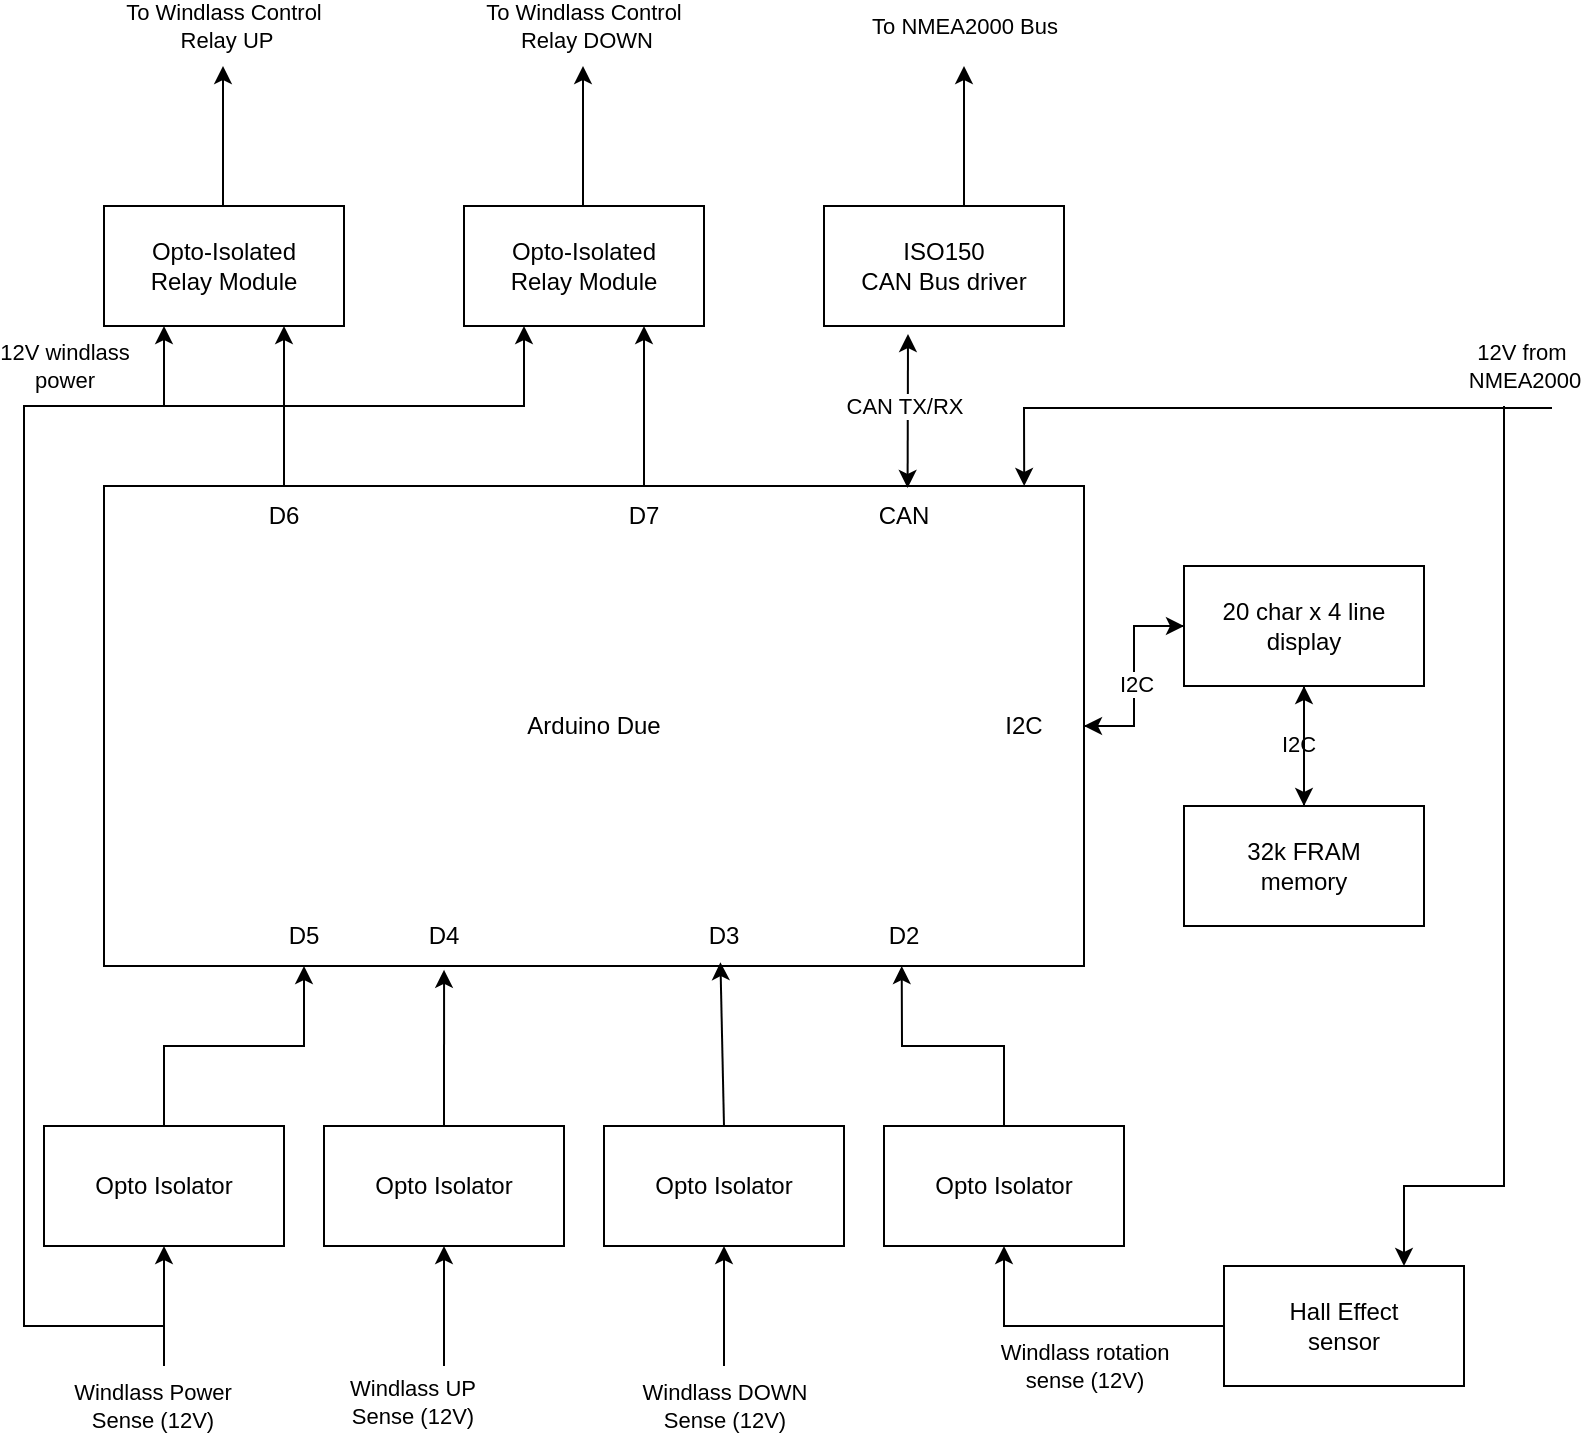 <mxfile version="26.0.2">
  <diagram name="Page-1" id="UGcDYSqkJTcHJ47VY47h">
    <mxGraphModel dx="2440" dy="1268" grid="1" gridSize="10" guides="1" tooltips="1" connect="1" arrows="1" fold="1" page="1" pageScale="1" pageWidth="827" pageHeight="1169" math="0" shadow="0">
      <root>
        <mxCell id="0" />
        <mxCell id="1" parent="0" />
        <mxCell id="lS47R74NGie7x5FfK5GM-34" value="" style="edgeStyle=orthogonalEdgeStyle;rounded=0;orthogonalLoop=1;jettySize=auto;html=1;" edge="1" parent="1" source="lS47R74NGie7x5FfK5GM-2" target="lS47R74NGie7x5FfK5GM-30">
          <mxGeometry relative="1" as="geometry" />
        </mxCell>
        <mxCell id="lS47R74NGie7x5FfK5GM-2" value="&lt;div&gt;Arduino Due&lt;/div&gt;" style="rounded=0;whiteSpace=wrap;html=1;" vertex="1" parent="1">
          <mxGeometry x="60" y="360" width="490" height="240" as="geometry" />
        </mxCell>
        <mxCell id="lS47R74NGie7x5FfK5GM-3" value="&lt;div&gt;ISO150&lt;br&gt;&lt;/div&gt;&lt;div&gt;CAN Bus driver&lt;/div&gt;" style="rounded=0;whiteSpace=wrap;html=1;" vertex="1" parent="1">
          <mxGeometry x="420" y="220" width="120" height="60" as="geometry" />
        </mxCell>
        <mxCell id="lS47R74NGie7x5FfK5GM-5" value="&lt;div&gt;Opto-Isolated&lt;/div&gt;&lt;div&gt;Relay Module&lt;br&gt;&lt;/div&gt;" style="rounded=0;whiteSpace=wrap;html=1;" vertex="1" parent="1">
          <mxGeometry x="240" y="220" width="120" height="60" as="geometry" />
        </mxCell>
        <mxCell id="lS47R74NGie7x5FfK5GM-6" value="&lt;div&gt;Opto-Isolated&lt;/div&gt;&lt;div&gt;Relay Module&lt;br&gt;&lt;/div&gt;" style="rounded=0;whiteSpace=wrap;html=1;" vertex="1" parent="1">
          <mxGeometry x="60" y="220" width="120" height="60" as="geometry" />
        </mxCell>
        <mxCell id="lS47R74NGie7x5FfK5GM-8" value="" style="endArrow=classic;html=1;rounded=0;" edge="1" parent="1">
          <mxGeometry width="50" height="50" relative="1" as="geometry">
            <mxPoint x="119.5" y="220" as="sourcePoint" />
            <mxPoint x="119.5" y="150" as="targetPoint" />
          </mxGeometry>
        </mxCell>
        <mxCell id="lS47R74NGie7x5FfK5GM-9" value="&lt;div&gt;To Windlass Control&amp;nbsp;&lt;/div&gt;&lt;div&gt;Relay UP &lt;/div&gt;" style="edgeLabel;html=1;align=center;verticalAlign=middle;resizable=0;points=[];" vertex="1" connectable="0" parent="lS47R74NGie7x5FfK5GM-8">
          <mxGeometry x="-0.143" y="-1" relative="1" as="geometry">
            <mxPoint y="-60" as="offset" />
          </mxGeometry>
        </mxCell>
        <mxCell id="lS47R74NGie7x5FfK5GM-11" value="" style="endArrow=classic;html=1;rounded=0;" edge="1" parent="1">
          <mxGeometry width="50" height="50" relative="1" as="geometry">
            <mxPoint x="299.5" y="220" as="sourcePoint" />
            <mxPoint x="299.5" y="150" as="targetPoint" />
          </mxGeometry>
        </mxCell>
        <mxCell id="lS47R74NGie7x5FfK5GM-12" value="&lt;div&gt;To Windlass Control&amp;nbsp;&lt;/div&gt;&lt;div&gt;Relay DOWN &lt;/div&gt;" style="edgeLabel;html=1;align=center;verticalAlign=middle;resizable=0;points=[];" vertex="1" connectable="0" parent="lS47R74NGie7x5FfK5GM-11">
          <mxGeometry x="-0.143" y="-1" relative="1" as="geometry">
            <mxPoint y="-60" as="offset" />
          </mxGeometry>
        </mxCell>
        <mxCell id="lS47R74NGie7x5FfK5GM-15" value="" style="endArrow=classic;html=1;rounded=0;" edge="1" parent="1">
          <mxGeometry width="50" height="50" relative="1" as="geometry">
            <mxPoint x="490" y="220" as="sourcePoint" />
            <mxPoint x="490" y="150" as="targetPoint" />
          </mxGeometry>
        </mxCell>
        <mxCell id="lS47R74NGie7x5FfK5GM-16" value="To NMEA2000 Bus" style="edgeLabel;html=1;align=center;verticalAlign=middle;resizable=0;points=[];" vertex="1" connectable="0" parent="lS47R74NGie7x5FfK5GM-15">
          <mxGeometry x="0.2" y="-3" relative="1" as="geometry">
            <mxPoint x="-3" y="-48" as="offset" />
          </mxGeometry>
        </mxCell>
        <mxCell id="lS47R74NGie7x5FfK5GM-17" value="&lt;div&gt;Opto Isolator&lt;/div&gt;" style="rounded=0;whiteSpace=wrap;html=1;" vertex="1" parent="1">
          <mxGeometry x="30" y="680" width="120" height="60" as="geometry" />
        </mxCell>
        <mxCell id="lS47R74NGie7x5FfK5GM-18" value="&lt;div&gt;Opto Isolator&lt;/div&gt;" style="rounded=0;whiteSpace=wrap;html=1;" vertex="1" parent="1">
          <mxGeometry x="170" y="680" width="120" height="60" as="geometry" />
        </mxCell>
        <mxCell id="lS47R74NGie7x5FfK5GM-19" value="&lt;div&gt;Opto Isolator&lt;/div&gt;" style="rounded=0;whiteSpace=wrap;html=1;" vertex="1" parent="1">
          <mxGeometry x="310" y="680" width="120" height="60" as="geometry" />
        </mxCell>
        <mxCell id="lS47R74NGie7x5FfK5GM-20" value="&lt;div&gt;Opto Isolator&lt;/div&gt;" style="rounded=0;whiteSpace=wrap;html=1;" vertex="1" parent="1">
          <mxGeometry x="450" y="680" width="120" height="60" as="geometry" />
        </mxCell>
        <mxCell id="lS47R74NGie7x5FfK5GM-22" value="" style="endArrow=classic;html=1;rounded=0;entryX=0.5;entryY=1;entryDx=0;entryDy=0;" edge="1" parent="1" target="lS47R74NGie7x5FfK5GM-17">
          <mxGeometry width="50" height="50" relative="1" as="geometry">
            <mxPoint x="90" y="800" as="sourcePoint" />
            <mxPoint x="130" y="760" as="targetPoint" />
          </mxGeometry>
        </mxCell>
        <mxCell id="lS47R74NGie7x5FfK5GM-23" value="&lt;div&gt;Windlass Power&lt;/div&gt;&lt;div&gt;Sense (12V)&lt;br&gt;&lt;/div&gt;" style="edgeLabel;html=1;align=center;verticalAlign=middle;resizable=0;points=[];" vertex="1" connectable="0" parent="lS47R74NGie7x5FfK5GM-22">
          <mxGeometry y="3" relative="1" as="geometry">
            <mxPoint x="-3" y="50" as="offset" />
          </mxGeometry>
        </mxCell>
        <mxCell id="lS47R74NGie7x5FfK5GM-24" value="" style="endArrow=classic;html=1;rounded=0;entryX=0.5;entryY=1;entryDx=0;entryDy=0;" edge="1" parent="1" target="lS47R74NGie7x5FfK5GM-18">
          <mxGeometry width="50" height="50" relative="1" as="geometry">
            <mxPoint x="230" y="800" as="sourcePoint" />
            <mxPoint x="260" y="770" as="targetPoint" />
            <Array as="points" />
          </mxGeometry>
        </mxCell>
        <mxCell id="lS47R74NGie7x5FfK5GM-25" value="&lt;div&gt;Windlass UP&lt;/div&gt;&lt;div&gt;Sense (12V)&lt;br&gt;&lt;/div&gt;" style="edgeLabel;html=1;align=center;verticalAlign=middle;resizable=0;points=[];" vertex="1" connectable="0" parent="lS47R74NGie7x5FfK5GM-24">
          <mxGeometry x="0.033" y="8" relative="1" as="geometry">
            <mxPoint x="-8" y="49" as="offset" />
          </mxGeometry>
        </mxCell>
        <mxCell id="lS47R74NGie7x5FfK5GM-26" value="" style="endArrow=classic;html=1;rounded=0;entryX=0.5;entryY=1;entryDx=0;entryDy=0;" edge="1" parent="1" target="lS47R74NGie7x5FfK5GM-19">
          <mxGeometry width="50" height="50" relative="1" as="geometry">
            <mxPoint x="370" y="800" as="sourcePoint" />
            <mxPoint x="440" y="770" as="targetPoint" />
          </mxGeometry>
        </mxCell>
        <mxCell id="lS47R74NGie7x5FfK5GM-27" value="&lt;div&gt;Windlass DOWN&lt;/div&gt;&lt;div&gt;Sense (12V)&lt;br&gt;&lt;/div&gt;" style="edgeLabel;html=1;align=center;verticalAlign=middle;resizable=0;points=[];" vertex="1" connectable="0" parent="lS47R74NGie7x5FfK5GM-26">
          <mxGeometry x="0.333" y="-5" relative="1" as="geometry">
            <mxPoint x="-5" y="60" as="offset" />
          </mxGeometry>
        </mxCell>
        <mxCell id="lS47R74NGie7x5FfK5GM-28" value="" style="endArrow=classic;html=1;rounded=0;entryX=0.5;entryY=1;entryDx=0;entryDy=0;exitX=0;exitY=0.5;exitDx=0;exitDy=0;" edge="1" parent="1" source="lS47R74NGie7x5FfK5GM-54" target="lS47R74NGie7x5FfK5GM-20">
          <mxGeometry width="50" height="50" relative="1" as="geometry">
            <mxPoint x="510" y="800" as="sourcePoint" />
            <mxPoint x="590" y="770" as="targetPoint" />
            <Array as="points">
              <mxPoint x="510" y="780" />
            </Array>
          </mxGeometry>
        </mxCell>
        <mxCell id="lS47R74NGie7x5FfK5GM-29" value="&lt;div&gt;Windlass rotation&lt;/div&gt;&lt;div&gt;sense (12V)&lt;br&gt;&lt;/div&gt;" style="edgeLabel;html=1;align=center;verticalAlign=middle;resizable=0;points=[];" vertex="1" connectable="0" parent="lS47R74NGie7x5FfK5GM-28">
          <mxGeometry x="0.267" y="-2" relative="1" as="geometry">
            <mxPoint x="25" y="22" as="offset" />
          </mxGeometry>
        </mxCell>
        <mxCell id="lS47R74NGie7x5FfK5GM-33" value="" style="edgeStyle=orthogonalEdgeStyle;rounded=0;orthogonalLoop=1;jettySize=auto;html=1;" edge="1" parent="1" source="lS47R74NGie7x5FfK5GM-30" target="lS47R74NGie7x5FfK5GM-2">
          <mxGeometry relative="1" as="geometry" />
        </mxCell>
        <mxCell id="lS47R74NGie7x5FfK5GM-35" value="I2C" style="edgeLabel;html=1;align=center;verticalAlign=middle;resizable=0;points=[];" vertex="1" connectable="0" parent="lS47R74NGie7x5FfK5GM-33">
          <mxGeometry x="0.08" y="1" relative="1" as="geometry">
            <mxPoint as="offset" />
          </mxGeometry>
        </mxCell>
        <mxCell id="lS47R74NGie7x5FfK5GM-36" style="edgeStyle=orthogonalEdgeStyle;rounded=0;orthogonalLoop=1;jettySize=auto;html=1;exitX=0.5;exitY=1;exitDx=0;exitDy=0;" edge="1" parent="1" source="lS47R74NGie7x5FfK5GM-30" target="lS47R74NGie7x5FfK5GM-31">
          <mxGeometry relative="1" as="geometry" />
        </mxCell>
        <mxCell id="lS47R74NGie7x5FfK5GM-37" value="I2C" style="edgeLabel;html=1;align=center;verticalAlign=middle;resizable=0;points=[];" vertex="1" connectable="0" parent="lS47R74NGie7x5FfK5GM-36">
          <mxGeometry x="-0.033" y="-3" relative="1" as="geometry">
            <mxPoint as="offset" />
          </mxGeometry>
        </mxCell>
        <mxCell id="lS47R74NGie7x5FfK5GM-30" value="20 char x 4 line display" style="rounded=0;whiteSpace=wrap;html=1;" vertex="1" parent="1">
          <mxGeometry x="600" y="400" width="120" height="60" as="geometry" />
        </mxCell>
        <mxCell id="lS47R74NGie7x5FfK5GM-38" style="edgeStyle=orthogonalEdgeStyle;rounded=0;orthogonalLoop=1;jettySize=auto;html=1;entryX=0.5;entryY=1;entryDx=0;entryDy=0;" edge="1" parent="1" source="lS47R74NGie7x5FfK5GM-31" target="lS47R74NGie7x5FfK5GM-30">
          <mxGeometry relative="1" as="geometry" />
        </mxCell>
        <mxCell id="lS47R74NGie7x5FfK5GM-31" value="&lt;div&gt;32k FRAM&lt;/div&gt;&lt;div&gt;memory&lt;/div&gt;" style="rounded=0;whiteSpace=wrap;html=1;" vertex="1" parent="1">
          <mxGeometry x="600" y="520" width="120" height="60" as="geometry" />
        </mxCell>
        <mxCell id="lS47R74NGie7x5FfK5GM-39" value="" style="endArrow=classic;html=1;rounded=0;entryX=0.89;entryY=-0.004;entryDx=0;entryDy=0;entryPerimeter=0;" edge="1" parent="1">
          <mxGeometry width="50" height="50" relative="1" as="geometry">
            <mxPoint x="784" y="320.96" as="sourcePoint" />
            <mxPoint x="520.1" y="360.0" as="targetPoint" />
            <Array as="points">
              <mxPoint x="520" y="320.96" />
            </Array>
          </mxGeometry>
        </mxCell>
        <mxCell id="lS47R74NGie7x5FfK5GM-40" value="&lt;div&gt;12V from&amp;nbsp;&lt;/div&gt;&lt;div&gt;NMEA2000&lt;/div&gt;" style="edgeLabel;html=1;align=center;verticalAlign=middle;resizable=0;points=[];" vertex="1" connectable="0" parent="lS47R74NGie7x5FfK5GM-39">
          <mxGeometry x="-0.233" y="1" relative="1" as="geometry">
            <mxPoint x="102" y="-22" as="offset" />
          </mxGeometry>
        </mxCell>
        <mxCell id="lS47R74NGie7x5FfK5GM-43" value="" style="endArrow=classic;startArrow=classic;html=1;rounded=0;entryX=0.35;entryY=1.067;entryDx=0;entryDy=0;entryPerimeter=0;exitX=0.82;exitY=0.004;exitDx=0;exitDy=0;exitPerimeter=0;" edge="1" parent="1" source="lS47R74NGie7x5FfK5GM-2" target="lS47R74NGie7x5FfK5GM-3">
          <mxGeometry width="50" height="50" relative="1" as="geometry">
            <mxPoint x="470" y="610" as="sourcePoint" />
            <mxPoint x="520" y="560" as="targetPoint" />
          </mxGeometry>
        </mxCell>
        <mxCell id="lS47R74NGie7x5FfK5GM-44" value="CAN TX/RX" style="edgeLabel;html=1;align=center;verticalAlign=middle;resizable=0;points=[];" vertex="1" connectable="0" parent="lS47R74NGie7x5FfK5GM-43">
          <mxGeometry x="-0.221" relative="1" as="geometry">
            <mxPoint x="-2" y="-11" as="offset" />
          </mxGeometry>
        </mxCell>
        <mxCell id="lS47R74NGie7x5FfK5GM-45" value="" style="endArrow=classic;html=1;rounded=0;entryX=0.25;entryY=1;entryDx=0;entryDy=0;" edge="1" parent="1" target="lS47R74NGie7x5FfK5GM-6">
          <mxGeometry width="50" height="50" relative="1" as="geometry">
            <mxPoint x="90" y="780" as="sourcePoint" />
            <mxPoint x="20" y="300" as="targetPoint" />
            <Array as="points">
              <mxPoint x="20" y="780" />
              <mxPoint x="20" y="320" />
              <mxPoint x="90" y="320" />
            </Array>
          </mxGeometry>
        </mxCell>
        <mxCell id="lS47R74NGie7x5FfK5GM-46" value="&lt;div&gt;12V windlass&lt;/div&gt;&lt;div&gt;power&lt;/div&gt;" style="edgeLabel;html=1;align=center;verticalAlign=middle;resizable=0;points=[];" vertex="1" connectable="0" parent="lS47R74NGie7x5FfK5GM-45">
          <mxGeometry x="0.297" relative="1" as="geometry">
            <mxPoint x="20" y="-135" as="offset" />
          </mxGeometry>
        </mxCell>
        <mxCell id="lS47R74NGie7x5FfK5GM-47" value="" style="endArrow=classic;html=1;rounded=0;entryX=0.25;entryY=1;entryDx=0;entryDy=0;" edge="1" parent="1" target="lS47R74NGie7x5FfK5GM-5">
          <mxGeometry width="50" height="50" relative="1" as="geometry">
            <mxPoint x="90" y="320" as="sourcePoint" />
            <mxPoint x="140" y="270" as="targetPoint" />
            <Array as="points">
              <mxPoint x="270" y="320" />
            </Array>
          </mxGeometry>
        </mxCell>
        <mxCell id="lS47R74NGie7x5FfK5GM-48" value="" style="endArrow=classic;html=1;rounded=0;" edge="1" parent="1">
          <mxGeometry width="50" height="50" relative="1" as="geometry">
            <mxPoint x="150" y="360" as="sourcePoint" />
            <mxPoint x="150" y="280" as="targetPoint" />
          </mxGeometry>
        </mxCell>
        <mxCell id="lS47R74NGie7x5FfK5GM-49" value="" style="endArrow=classic;html=1;rounded=0;entryX=0.75;entryY=1;entryDx=0;entryDy=0;" edge="1" parent="1" target="lS47R74NGie7x5FfK5GM-5">
          <mxGeometry width="50" height="50" relative="1" as="geometry">
            <mxPoint x="330" y="360" as="sourcePoint" />
            <mxPoint x="350" y="290" as="targetPoint" />
          </mxGeometry>
        </mxCell>
        <mxCell id="lS47R74NGie7x5FfK5GM-50" value="" style="endArrow=classic;html=1;rounded=0;" edge="1" parent="1">
          <mxGeometry width="50" height="50" relative="1" as="geometry">
            <mxPoint x="90" y="680" as="sourcePoint" />
            <mxPoint x="160" y="600" as="targetPoint" />
            <Array as="points">
              <mxPoint x="90" y="640" />
              <mxPoint x="160" y="640" />
            </Array>
          </mxGeometry>
        </mxCell>
        <mxCell id="lS47R74NGie7x5FfK5GM-51" value="" style="endArrow=classic;html=1;rounded=0;entryX=0.347;entryY=1.008;entryDx=0;entryDy=0;entryPerimeter=0;" edge="1" parent="1" target="lS47R74NGie7x5FfK5GM-2">
          <mxGeometry width="50" height="50" relative="1" as="geometry">
            <mxPoint x="230" y="680" as="sourcePoint" />
            <mxPoint x="280" y="630" as="targetPoint" />
          </mxGeometry>
        </mxCell>
        <mxCell id="lS47R74NGie7x5FfK5GM-52" value="" style="endArrow=classic;html=1;rounded=0;entryX=0.629;entryY=0.992;entryDx=0;entryDy=0;entryPerimeter=0;" edge="1" parent="1" target="lS47R74NGie7x5FfK5GM-2">
          <mxGeometry width="50" height="50" relative="1" as="geometry">
            <mxPoint x="370" y="680" as="sourcePoint" />
            <mxPoint x="420" y="630" as="targetPoint" />
          </mxGeometry>
        </mxCell>
        <mxCell id="lS47R74NGie7x5FfK5GM-53" value="" style="endArrow=classic;html=1;rounded=0;entryX=0.814;entryY=1;entryDx=0;entryDy=0;entryPerimeter=0;" edge="1" parent="1" target="lS47R74NGie7x5FfK5GM-2">
          <mxGeometry width="50" height="50" relative="1" as="geometry">
            <mxPoint x="510" y="680" as="sourcePoint" />
            <mxPoint x="456" y="620" as="targetPoint" />
            <Array as="points">
              <mxPoint x="510" y="640" />
              <mxPoint x="459" y="640" />
            </Array>
          </mxGeometry>
        </mxCell>
        <mxCell id="lS47R74NGie7x5FfK5GM-54" value="&lt;div&gt;Hall Effect&lt;/div&gt;&lt;div&gt;sensor&lt;br&gt;&lt;/div&gt;" style="rounded=0;whiteSpace=wrap;html=1;" vertex="1" parent="1">
          <mxGeometry x="620" y="750" width="120" height="60" as="geometry" />
        </mxCell>
        <mxCell id="lS47R74NGie7x5FfK5GM-55" value="" style="endArrow=classic;html=1;rounded=0;entryX=0.75;entryY=0;entryDx=0;entryDy=0;" edge="1" parent="1" target="lS47R74NGie7x5FfK5GM-54">
          <mxGeometry width="50" height="50" relative="1" as="geometry">
            <mxPoint x="760" y="320" as="sourcePoint" />
            <mxPoint x="760" y="730" as="targetPoint" />
            <Array as="points">
              <mxPoint x="760" y="710" />
              <mxPoint x="710" y="710" />
            </Array>
          </mxGeometry>
        </mxCell>
        <mxCell id="lS47R74NGie7x5FfK5GM-56" value="D2" style="text;html=1;align=center;verticalAlign=middle;whiteSpace=wrap;rounded=0;" vertex="1" parent="1">
          <mxGeometry x="430" y="570" width="60" height="30" as="geometry" />
        </mxCell>
        <mxCell id="lS47R74NGie7x5FfK5GM-57" value="D3" style="text;html=1;align=center;verticalAlign=middle;whiteSpace=wrap;rounded=0;" vertex="1" parent="1">
          <mxGeometry x="340" y="570" width="60" height="30" as="geometry" />
        </mxCell>
        <mxCell id="lS47R74NGie7x5FfK5GM-58" value="D4" style="text;html=1;align=center;verticalAlign=middle;whiteSpace=wrap;rounded=0;" vertex="1" parent="1">
          <mxGeometry x="200" y="570" width="60" height="30" as="geometry" />
        </mxCell>
        <mxCell id="lS47R74NGie7x5FfK5GM-59" value="D5" style="text;html=1;align=center;verticalAlign=middle;whiteSpace=wrap;rounded=0;" vertex="1" parent="1">
          <mxGeometry x="130" y="570" width="60" height="30" as="geometry" />
        </mxCell>
        <mxCell id="lS47R74NGie7x5FfK5GM-60" value="D6" style="text;html=1;align=center;verticalAlign=middle;whiteSpace=wrap;rounded=0;" vertex="1" parent="1">
          <mxGeometry x="120" y="360" width="60" height="30" as="geometry" />
        </mxCell>
        <mxCell id="lS47R74NGie7x5FfK5GM-61" value="D7" style="text;html=1;align=center;verticalAlign=middle;whiteSpace=wrap;rounded=0;" vertex="1" parent="1">
          <mxGeometry x="300" y="360" width="60" height="30" as="geometry" />
        </mxCell>
        <mxCell id="lS47R74NGie7x5FfK5GM-62" value="CAN" style="text;html=1;align=center;verticalAlign=middle;whiteSpace=wrap;rounded=0;" vertex="1" parent="1">
          <mxGeometry x="430" y="360" width="60" height="30" as="geometry" />
        </mxCell>
        <mxCell id="lS47R74NGie7x5FfK5GM-63" value="&lt;div&gt;I2C&lt;/div&gt;" style="text;html=1;align=center;verticalAlign=middle;whiteSpace=wrap;rounded=0;" vertex="1" parent="1">
          <mxGeometry x="490" y="465" width="60" height="30" as="geometry" />
        </mxCell>
      </root>
    </mxGraphModel>
  </diagram>
</mxfile>
